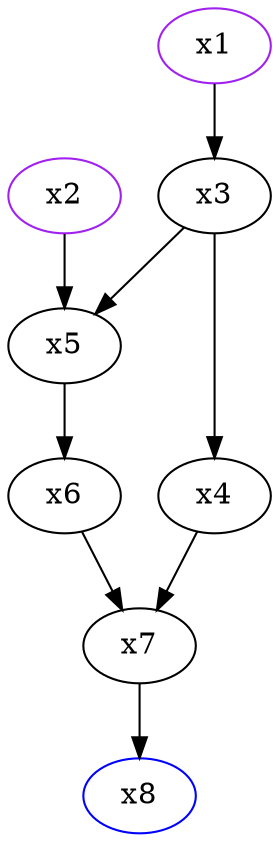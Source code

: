 digraph G{
0 [label=x3, color=black];
1 [label=x4, color=black];
2 [label=x5, color=black];
3 [label=x6, color=black];
4 [label=x7, color=black];
10 [label=x1, color=purple];
11 [label=x2, color=purple];
20 [label=x8, color=blue];
0 -> 1;
0 -> 2;
1 -> 4;
2 -> 3;
3 -> 4;
4 -> 20;
10 -> 0;
11 -> 2;
}
